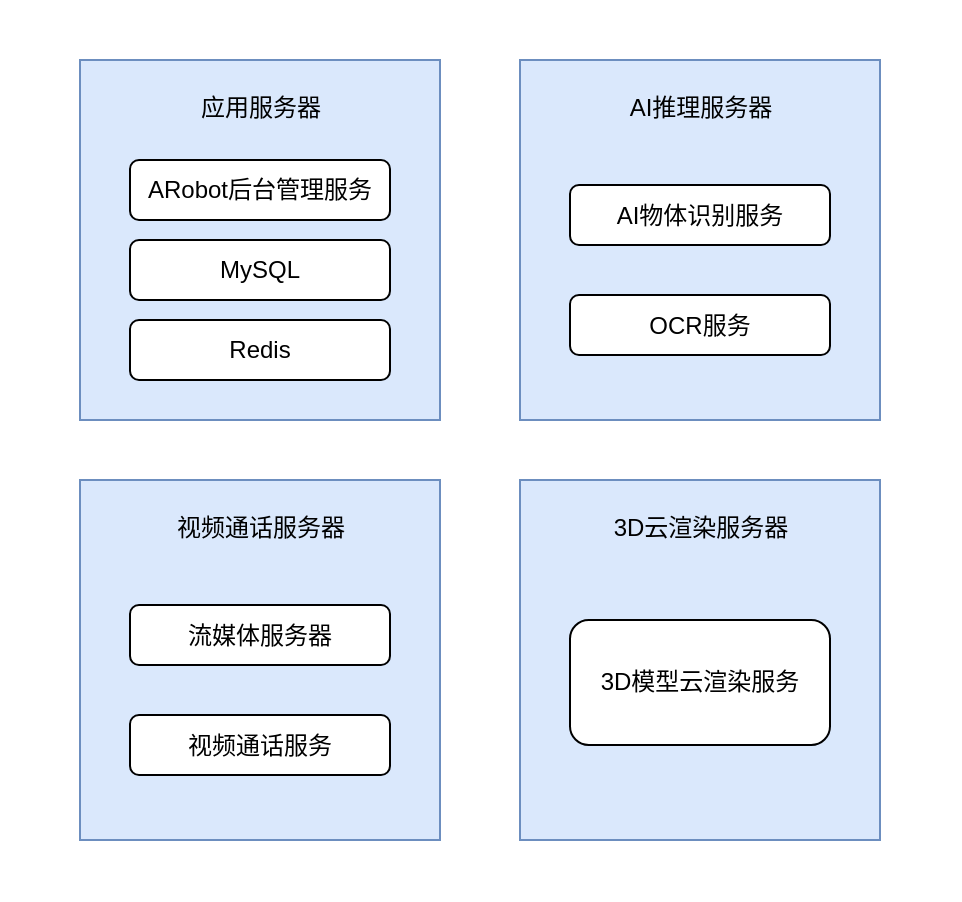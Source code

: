 <mxfile version="12.7.2" type="github">
  <diagram id="s6NoYXsi8lFGEBUorLSi" name="第 1 页">
    <mxGraphModel dx="1038" dy="539" grid="1" gridSize="10" guides="1" tooltips="1" connect="1" arrows="1" fold="1" page="1" pageScale="1" pageWidth="827" pageHeight="1169" math="0" shadow="0">
      <root>
        <mxCell id="0" />
        <mxCell id="1" parent="0" />
        <mxCell id="Ks2vOrF6mkPXPLBrddVX-1" value="" style="rounded=0;whiteSpace=wrap;html=1;align=center;strokeColor=none;" vertex="1" parent="1">
          <mxGeometry y="100" width="480" height="450" as="geometry" />
        </mxCell>
        <mxCell id="GF2gohc_G-7e4qgFQPyK-33" value="" style="rounded=0;whiteSpace=wrap;html=1;fillColor=#dae8fc;strokeColor=#6c8ebf;" parent="1" vertex="1">
          <mxGeometry x="260" y="340" width="180" height="180" as="geometry" />
        </mxCell>
        <mxCell id="GF2gohc_G-7e4qgFQPyK-1" value="" style="rounded=0;whiteSpace=wrap;html=1;fillColor=#dae8fc;strokeColor=#6c8ebf;" parent="1" vertex="1">
          <mxGeometry x="40" y="130" width="180" height="180" as="geometry" />
        </mxCell>
        <mxCell id="GF2gohc_G-7e4qgFQPyK-27" value="" style="rounded=0;whiteSpace=wrap;html=1;fillColor=#dae8fc;strokeColor=#6c8ebf;" parent="1" vertex="1">
          <mxGeometry x="40" y="340" width="180" height="180" as="geometry" />
        </mxCell>
        <mxCell id="GF2gohc_G-7e4qgFQPyK-22" value="" style="rounded=0;whiteSpace=wrap;html=1;fillColor=#dae8fc;strokeColor=#6c8ebf;" parent="1" vertex="1">
          <mxGeometry x="260" y="130" width="180" height="180" as="geometry" />
        </mxCell>
        <mxCell id="GF2gohc_G-7e4qgFQPyK-5" value="ARobot后台管理服务" style="rounded=1;whiteSpace=wrap;html=1;" parent="1" vertex="1">
          <mxGeometry x="65" y="180" width="130" height="30" as="geometry" />
        </mxCell>
        <mxCell id="GF2gohc_G-7e4qgFQPyK-9" value="应用服务器" style="text;html=1;align=center;" parent="1" vertex="1">
          <mxGeometry x="85" y="140" width="90" height="30" as="geometry" />
        </mxCell>
        <mxCell id="GF2gohc_G-7e4qgFQPyK-10" value="MySQL" style="rounded=1;whiteSpace=wrap;html=1;" parent="1" vertex="1">
          <mxGeometry x="65" y="220" width="130" height="30" as="geometry" />
        </mxCell>
        <mxCell id="GF2gohc_G-7e4qgFQPyK-11" value="Redis" style="rounded=1;whiteSpace=wrap;html=1;" parent="1" vertex="1">
          <mxGeometry x="65" y="260" width="130" height="30" as="geometry" />
        </mxCell>
        <mxCell id="GF2gohc_G-7e4qgFQPyK-13" value="AI物体识别服务" style="rounded=1;whiteSpace=wrap;html=1;" parent="1" vertex="1">
          <mxGeometry x="285" y="192.5" width="130" height="30" as="geometry" />
        </mxCell>
        <mxCell id="GF2gohc_G-7e4qgFQPyK-14" value="OCR服务" style="rounded=1;whiteSpace=wrap;html=1;" parent="1" vertex="1">
          <mxGeometry x="285" y="247.5" width="130" height="30" as="geometry" />
        </mxCell>
        <mxCell id="GF2gohc_G-7e4qgFQPyK-16" value="流媒体服务器" style="rounded=1;whiteSpace=wrap;html=1;" parent="1" vertex="1">
          <mxGeometry x="65" y="402.5" width="130" height="30" as="geometry" />
        </mxCell>
        <mxCell id="GF2gohc_G-7e4qgFQPyK-17" value="视频通话服务" style="rounded=1;whiteSpace=wrap;html=1;" parent="1" vertex="1">
          <mxGeometry x="65" y="457.5" width="130" height="30" as="geometry" />
        </mxCell>
        <mxCell id="GF2gohc_G-7e4qgFQPyK-19" value="3D模型云渲染服务" style="rounded=1;whiteSpace=wrap;html=1;" parent="1" vertex="1">
          <mxGeometry x="285" y="410" width="130" height="62.5" as="geometry" />
        </mxCell>
        <mxCell id="GF2gohc_G-7e4qgFQPyK-24" value="AI推理服务器" style="text;html=1;align=center;" parent="1" vertex="1">
          <mxGeometry x="305" y="140" width="90" height="30" as="geometry" />
        </mxCell>
        <mxCell id="GF2gohc_G-7e4qgFQPyK-29" value="视频通话服务器" style="text;html=1;align=center;" parent="1" vertex="1">
          <mxGeometry x="85" y="350" width="90" height="30" as="geometry" />
        </mxCell>
        <mxCell id="GF2gohc_G-7e4qgFQPyK-35" value="3D云渲染服务器" style="text;html=1;align=center;" parent="1" vertex="1">
          <mxGeometry x="305" y="350" width="90" height="30" as="geometry" />
        </mxCell>
      </root>
    </mxGraphModel>
  </diagram>
</mxfile>
